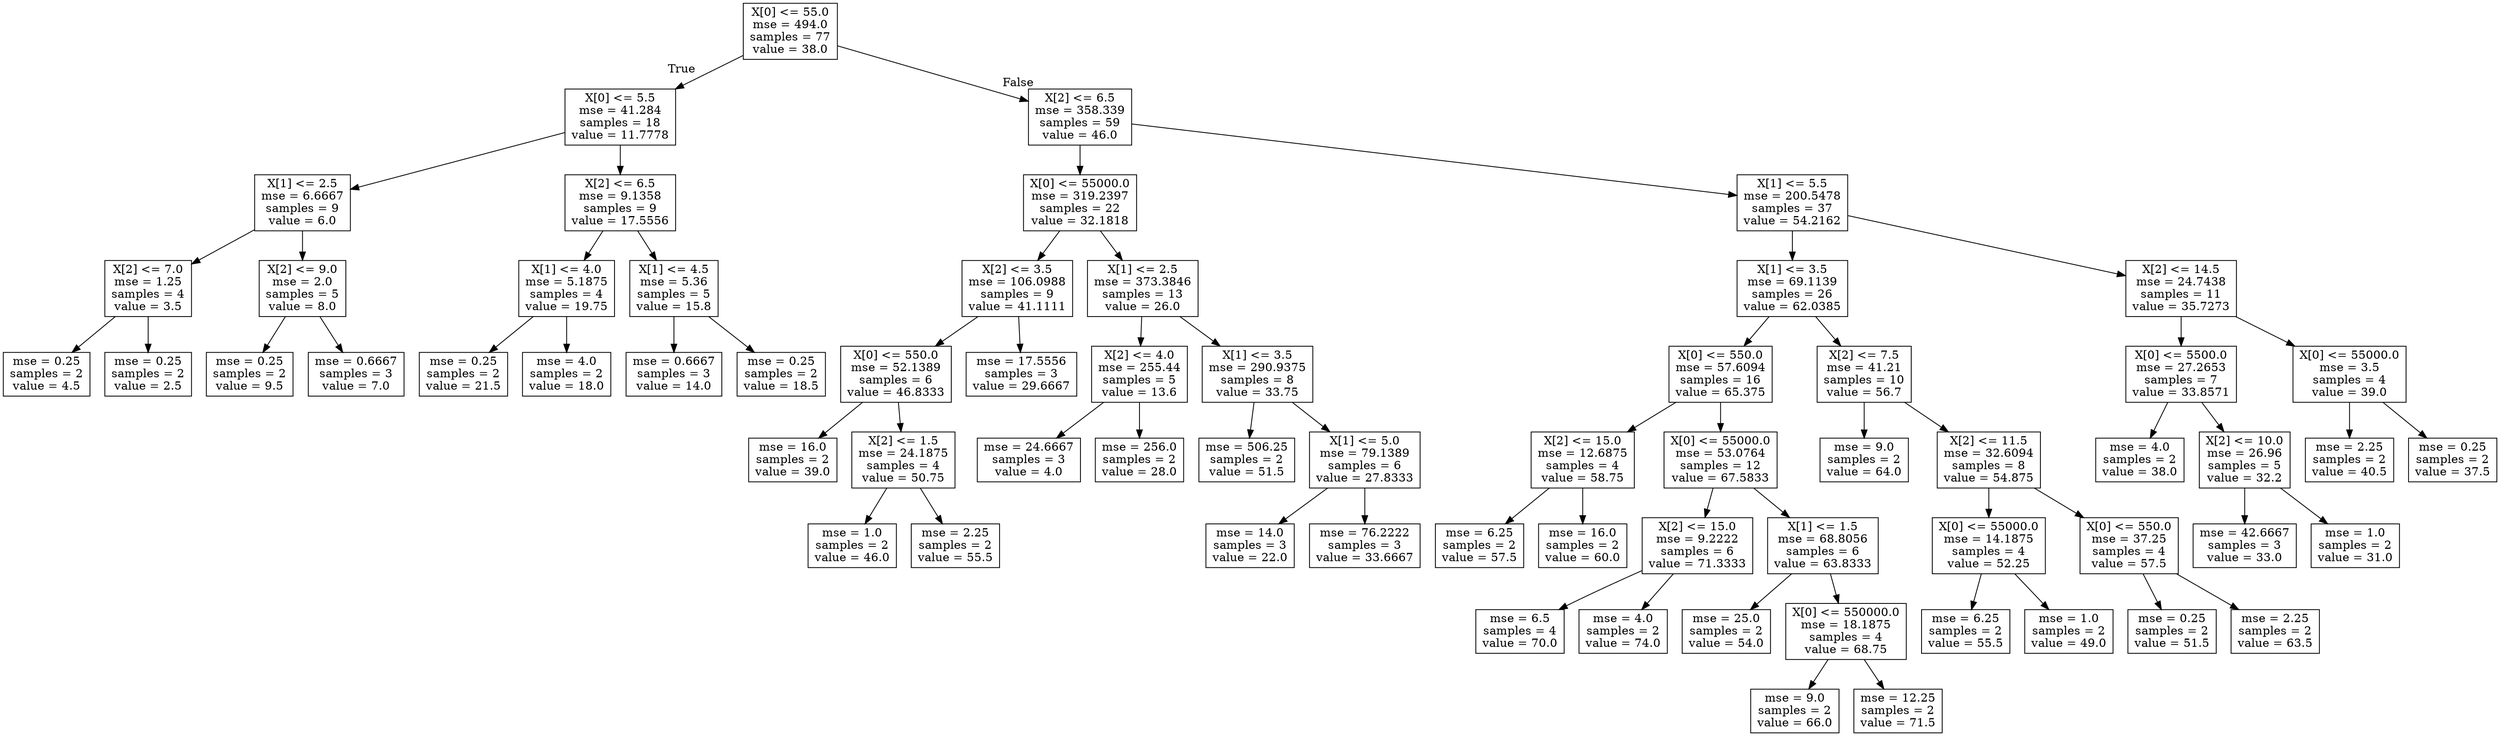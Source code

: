 digraph Tree {
node [shape=box] ;
0 [label="X[0] <= 55.0\nmse = 494.0\nsamples = 77\nvalue = 38.0"] ;
1 [label="X[0] <= 5.5\nmse = 41.284\nsamples = 18\nvalue = 11.7778"] ;
0 -> 1 [labeldistance=2.5, labelangle=45, headlabel="True"] ;
2 [label="X[1] <= 2.5\nmse = 6.6667\nsamples = 9\nvalue = 6.0"] ;
1 -> 2 ;
3 [label="X[2] <= 7.0\nmse = 1.25\nsamples = 4\nvalue = 3.5"] ;
2 -> 3 ;
4 [label="mse = 0.25\nsamples = 2\nvalue = 4.5"] ;
3 -> 4 ;
5 [label="mse = 0.25\nsamples = 2\nvalue = 2.5"] ;
3 -> 5 ;
6 [label="X[2] <= 9.0\nmse = 2.0\nsamples = 5\nvalue = 8.0"] ;
2 -> 6 ;
7 [label="mse = 0.25\nsamples = 2\nvalue = 9.5"] ;
6 -> 7 ;
8 [label="mse = 0.6667\nsamples = 3\nvalue = 7.0"] ;
6 -> 8 ;
9 [label="X[2] <= 6.5\nmse = 9.1358\nsamples = 9\nvalue = 17.5556"] ;
1 -> 9 ;
10 [label="X[1] <= 4.0\nmse = 5.1875\nsamples = 4\nvalue = 19.75"] ;
9 -> 10 ;
11 [label="mse = 0.25\nsamples = 2\nvalue = 21.5"] ;
10 -> 11 ;
12 [label="mse = 4.0\nsamples = 2\nvalue = 18.0"] ;
10 -> 12 ;
13 [label="X[1] <= 4.5\nmse = 5.36\nsamples = 5\nvalue = 15.8"] ;
9 -> 13 ;
14 [label="mse = 0.6667\nsamples = 3\nvalue = 14.0"] ;
13 -> 14 ;
15 [label="mse = 0.25\nsamples = 2\nvalue = 18.5"] ;
13 -> 15 ;
16 [label="X[2] <= 6.5\nmse = 358.339\nsamples = 59\nvalue = 46.0"] ;
0 -> 16 [labeldistance=2.5, labelangle=-45, headlabel="False"] ;
17 [label="X[0] <= 55000.0\nmse = 319.2397\nsamples = 22\nvalue = 32.1818"] ;
16 -> 17 ;
18 [label="X[2] <= 3.5\nmse = 106.0988\nsamples = 9\nvalue = 41.1111"] ;
17 -> 18 ;
19 [label="X[0] <= 550.0\nmse = 52.1389\nsamples = 6\nvalue = 46.8333"] ;
18 -> 19 ;
20 [label="mse = 16.0\nsamples = 2\nvalue = 39.0"] ;
19 -> 20 ;
21 [label="X[2] <= 1.5\nmse = 24.1875\nsamples = 4\nvalue = 50.75"] ;
19 -> 21 ;
22 [label="mse = 1.0\nsamples = 2\nvalue = 46.0"] ;
21 -> 22 ;
23 [label="mse = 2.25\nsamples = 2\nvalue = 55.5"] ;
21 -> 23 ;
24 [label="mse = 17.5556\nsamples = 3\nvalue = 29.6667"] ;
18 -> 24 ;
25 [label="X[1] <= 2.5\nmse = 373.3846\nsamples = 13\nvalue = 26.0"] ;
17 -> 25 ;
26 [label="X[2] <= 4.0\nmse = 255.44\nsamples = 5\nvalue = 13.6"] ;
25 -> 26 ;
27 [label="mse = 24.6667\nsamples = 3\nvalue = 4.0"] ;
26 -> 27 ;
28 [label="mse = 256.0\nsamples = 2\nvalue = 28.0"] ;
26 -> 28 ;
29 [label="X[1] <= 3.5\nmse = 290.9375\nsamples = 8\nvalue = 33.75"] ;
25 -> 29 ;
30 [label="mse = 506.25\nsamples = 2\nvalue = 51.5"] ;
29 -> 30 ;
31 [label="X[1] <= 5.0\nmse = 79.1389\nsamples = 6\nvalue = 27.8333"] ;
29 -> 31 ;
32 [label="mse = 14.0\nsamples = 3\nvalue = 22.0"] ;
31 -> 32 ;
33 [label="mse = 76.2222\nsamples = 3\nvalue = 33.6667"] ;
31 -> 33 ;
34 [label="X[1] <= 5.5\nmse = 200.5478\nsamples = 37\nvalue = 54.2162"] ;
16 -> 34 ;
35 [label="X[1] <= 3.5\nmse = 69.1139\nsamples = 26\nvalue = 62.0385"] ;
34 -> 35 ;
36 [label="X[0] <= 550.0\nmse = 57.6094\nsamples = 16\nvalue = 65.375"] ;
35 -> 36 ;
37 [label="X[2] <= 15.0\nmse = 12.6875\nsamples = 4\nvalue = 58.75"] ;
36 -> 37 ;
38 [label="mse = 6.25\nsamples = 2\nvalue = 57.5"] ;
37 -> 38 ;
39 [label="mse = 16.0\nsamples = 2\nvalue = 60.0"] ;
37 -> 39 ;
40 [label="X[0] <= 55000.0\nmse = 53.0764\nsamples = 12\nvalue = 67.5833"] ;
36 -> 40 ;
41 [label="X[2] <= 15.0\nmse = 9.2222\nsamples = 6\nvalue = 71.3333"] ;
40 -> 41 ;
42 [label="mse = 6.5\nsamples = 4\nvalue = 70.0"] ;
41 -> 42 ;
43 [label="mse = 4.0\nsamples = 2\nvalue = 74.0"] ;
41 -> 43 ;
44 [label="X[1] <= 1.5\nmse = 68.8056\nsamples = 6\nvalue = 63.8333"] ;
40 -> 44 ;
45 [label="mse = 25.0\nsamples = 2\nvalue = 54.0"] ;
44 -> 45 ;
46 [label="X[0] <= 550000.0\nmse = 18.1875\nsamples = 4\nvalue = 68.75"] ;
44 -> 46 ;
47 [label="mse = 9.0\nsamples = 2\nvalue = 66.0"] ;
46 -> 47 ;
48 [label="mse = 12.25\nsamples = 2\nvalue = 71.5"] ;
46 -> 48 ;
49 [label="X[2] <= 7.5\nmse = 41.21\nsamples = 10\nvalue = 56.7"] ;
35 -> 49 ;
50 [label="mse = 9.0\nsamples = 2\nvalue = 64.0"] ;
49 -> 50 ;
51 [label="X[2] <= 11.5\nmse = 32.6094\nsamples = 8\nvalue = 54.875"] ;
49 -> 51 ;
52 [label="X[0] <= 55000.0\nmse = 14.1875\nsamples = 4\nvalue = 52.25"] ;
51 -> 52 ;
53 [label="mse = 6.25\nsamples = 2\nvalue = 55.5"] ;
52 -> 53 ;
54 [label="mse = 1.0\nsamples = 2\nvalue = 49.0"] ;
52 -> 54 ;
55 [label="X[0] <= 550.0\nmse = 37.25\nsamples = 4\nvalue = 57.5"] ;
51 -> 55 ;
56 [label="mse = 0.25\nsamples = 2\nvalue = 51.5"] ;
55 -> 56 ;
57 [label="mse = 2.25\nsamples = 2\nvalue = 63.5"] ;
55 -> 57 ;
58 [label="X[2] <= 14.5\nmse = 24.7438\nsamples = 11\nvalue = 35.7273"] ;
34 -> 58 ;
59 [label="X[0] <= 5500.0\nmse = 27.2653\nsamples = 7\nvalue = 33.8571"] ;
58 -> 59 ;
60 [label="mse = 4.0\nsamples = 2\nvalue = 38.0"] ;
59 -> 60 ;
61 [label="X[2] <= 10.0\nmse = 26.96\nsamples = 5\nvalue = 32.2"] ;
59 -> 61 ;
62 [label="mse = 42.6667\nsamples = 3\nvalue = 33.0"] ;
61 -> 62 ;
63 [label="mse = 1.0\nsamples = 2\nvalue = 31.0"] ;
61 -> 63 ;
64 [label="X[0] <= 55000.0\nmse = 3.5\nsamples = 4\nvalue = 39.0"] ;
58 -> 64 ;
65 [label="mse = 2.25\nsamples = 2\nvalue = 40.5"] ;
64 -> 65 ;
66 [label="mse = 0.25\nsamples = 2\nvalue = 37.5"] ;
64 -> 66 ;
}
